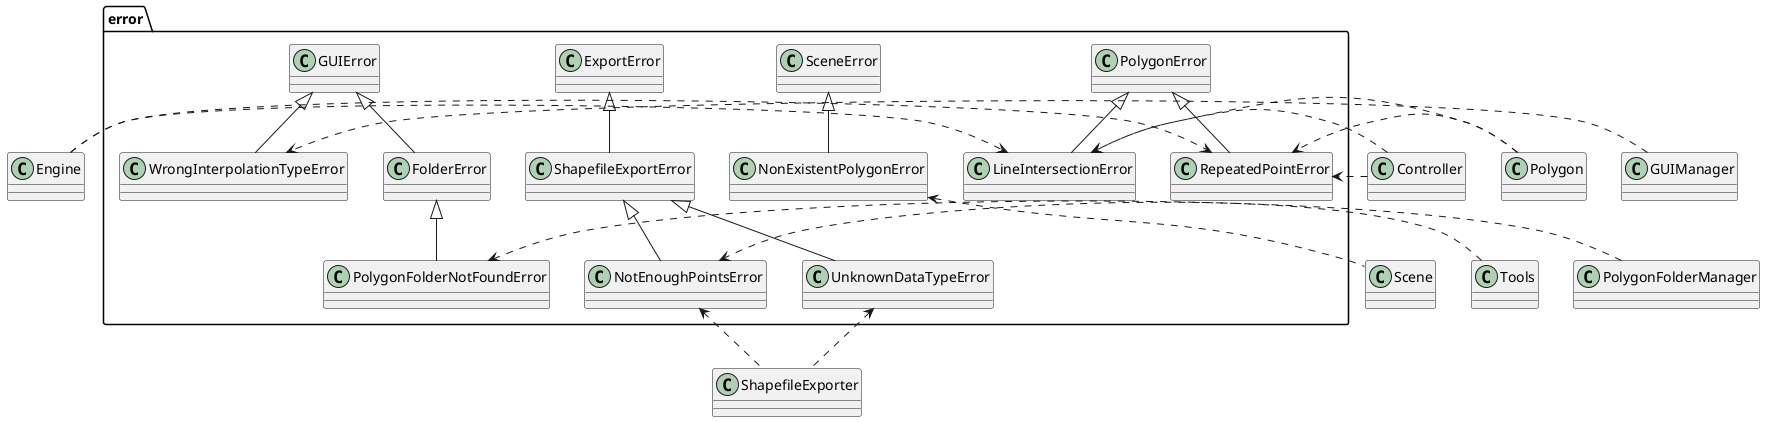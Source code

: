 @startuml
    package error {
        class PolygonError
        class RepeatedPointError
        class LineIntersectionError
        class NonExistentPolygonError
        class SceneError
        class ExportError
        class ShapefileExportError
        class NotEnoughPointsError
        class FolderError
        class GUIError
        class PolygonFolderNotFoundError
        class UnknownDataTypeError
        class WrongInterpolationTypeError
    }

PolygonError <|-- RepeatedPointError
PolygonError <|-- LineIntersectionError
SceneError <|-- NonExistentPolygonError
ExportError <|-- ShapefileExportError
ShapefileExportError <|-- NotEnoughPointsError
ShapefileExportError <|-- UnknownDataTypeError
GUIError <|-- WrongInterpolationTypeError
GUIError <|-- FolderError
FolderError <|-- PolygonFolderNotFoundError


Engine .> LineIntersectionError
Engine .> RepeatedPointError
Controller .> LineIntersectionError
Controller .> RepeatedPointError
Polygon .> LineIntersectionError
Polygon .> RepeatedPointError
ShapefileExporter -u.> NotEnoughPointsError
ShapefileExporter -u.> UnknownDataTypeError
Tools .> NotEnoughPointsError
GUIManager .> WrongInterpolationTypeError
PolygonFolderManager .> PolygonFolderNotFoundError
Scene -u.> NonExistentPolygonError

@enduml